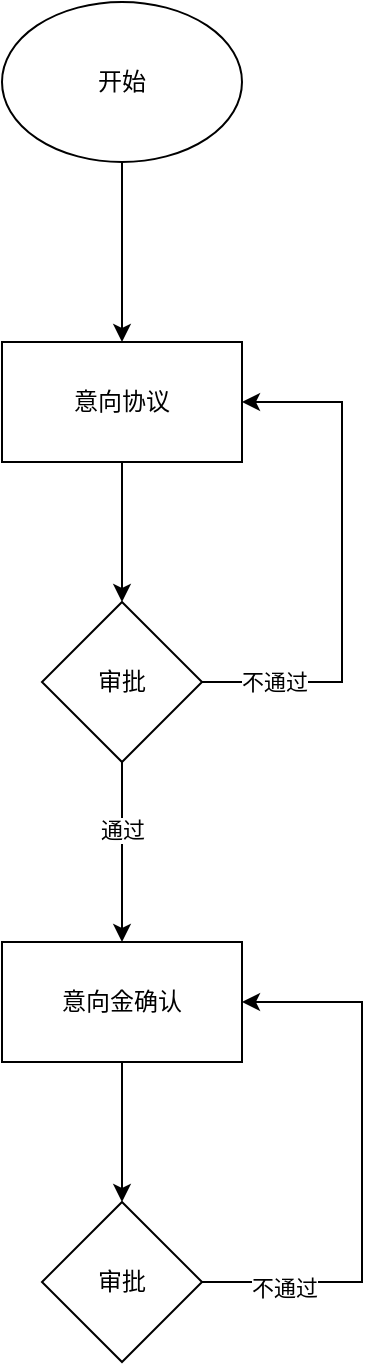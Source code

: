 <mxfile version="26.0.6">
  <diagram name="第 1 页" id="_WQ72G3VgU9D0IBDOENA">
    <mxGraphModel dx="999" dy="995" grid="1" gridSize="10" guides="1" tooltips="1" connect="1" arrows="1" fold="1" page="1" pageScale="1" pageWidth="827" pageHeight="1169" math="0" shadow="0">
      <root>
        <mxCell id="0" />
        <mxCell id="1" parent="0" />
        <mxCell id="7OgMWqqzBkoQU9yhxU0c-3" value="" style="edgeStyle=orthogonalEdgeStyle;rounded=0;orthogonalLoop=1;jettySize=auto;html=1;" edge="1" parent="1" source="7OgMWqqzBkoQU9yhxU0c-1" target="7OgMWqqzBkoQU9yhxU0c-2">
          <mxGeometry relative="1" as="geometry" />
        </mxCell>
        <mxCell id="7OgMWqqzBkoQU9yhxU0c-1" value="开始" style="ellipse;whiteSpace=wrap;html=1;" vertex="1" parent="1">
          <mxGeometry x="180" y="140" width="120" height="80" as="geometry" />
        </mxCell>
        <mxCell id="7OgMWqqzBkoQU9yhxU0c-5" value="" style="edgeStyle=orthogonalEdgeStyle;rounded=0;orthogonalLoop=1;jettySize=auto;html=1;" edge="1" parent="1" source="7OgMWqqzBkoQU9yhxU0c-2" target="7OgMWqqzBkoQU9yhxU0c-4">
          <mxGeometry relative="1" as="geometry" />
        </mxCell>
        <mxCell id="7OgMWqqzBkoQU9yhxU0c-2" value="意向协议" style="whiteSpace=wrap;html=1;" vertex="1" parent="1">
          <mxGeometry x="180" y="310" width="120" height="60" as="geometry" />
        </mxCell>
        <mxCell id="7OgMWqqzBkoQU9yhxU0c-11" value="" style="edgeStyle=orthogonalEdgeStyle;rounded=0;orthogonalLoop=1;jettySize=auto;html=1;" edge="1" parent="1" source="7OgMWqqzBkoQU9yhxU0c-4" target="7OgMWqqzBkoQU9yhxU0c-10">
          <mxGeometry relative="1" as="geometry" />
        </mxCell>
        <mxCell id="7OgMWqqzBkoQU9yhxU0c-12" value="通过" style="edgeLabel;html=1;align=center;verticalAlign=middle;resizable=0;points=[];" vertex="1" connectable="0" parent="7OgMWqqzBkoQU9yhxU0c-11">
          <mxGeometry x="-0.244" relative="1" as="geometry">
            <mxPoint as="offset" />
          </mxGeometry>
        </mxCell>
        <mxCell id="7OgMWqqzBkoQU9yhxU0c-4" value="审批" style="rhombus;whiteSpace=wrap;html=1;" vertex="1" parent="1">
          <mxGeometry x="200" y="440" width="80" height="80" as="geometry" />
        </mxCell>
        <mxCell id="7OgMWqqzBkoQU9yhxU0c-9" value="" style="endArrow=classic;html=1;rounded=0;exitX=1;exitY=0.5;exitDx=0;exitDy=0;entryX=1;entryY=0.5;entryDx=0;entryDy=0;" edge="1" parent="1" source="7OgMWqqzBkoQU9yhxU0c-4" target="7OgMWqqzBkoQU9yhxU0c-2">
          <mxGeometry width="50" height="50" relative="1" as="geometry">
            <mxPoint x="390" y="530" as="sourcePoint" />
            <mxPoint x="440" y="480" as="targetPoint" />
            <Array as="points">
              <mxPoint x="350" y="480" />
              <mxPoint x="350" y="340" />
            </Array>
          </mxGeometry>
        </mxCell>
        <mxCell id="7OgMWqqzBkoQU9yhxU0c-13" value="不通过" style="edgeLabel;html=1;align=center;verticalAlign=middle;resizable=0;points=[];" vertex="1" connectable="0" parent="7OgMWqqzBkoQU9yhxU0c-9">
          <mxGeometry x="-0.723" relative="1" as="geometry">
            <mxPoint as="offset" />
          </mxGeometry>
        </mxCell>
        <mxCell id="7OgMWqqzBkoQU9yhxU0c-15" value="" style="edgeStyle=orthogonalEdgeStyle;rounded=0;orthogonalLoop=1;jettySize=auto;html=1;" edge="1" parent="1" source="7OgMWqqzBkoQU9yhxU0c-10" target="7OgMWqqzBkoQU9yhxU0c-14">
          <mxGeometry relative="1" as="geometry" />
        </mxCell>
        <mxCell id="7OgMWqqzBkoQU9yhxU0c-10" value="意向金确认" style="whiteSpace=wrap;html=1;" vertex="1" parent="1">
          <mxGeometry x="180" y="610" width="120" height="60" as="geometry" />
        </mxCell>
        <mxCell id="7OgMWqqzBkoQU9yhxU0c-14" value="审批" style="rhombus;whiteSpace=wrap;html=1;" vertex="1" parent="1">
          <mxGeometry x="200" y="740" width="80" height="80" as="geometry" />
        </mxCell>
        <mxCell id="7OgMWqqzBkoQU9yhxU0c-17" value="" style="endArrow=classic;html=1;rounded=0;entryX=1;entryY=0.5;entryDx=0;entryDy=0;" edge="1" parent="1" target="7OgMWqqzBkoQU9yhxU0c-10">
          <mxGeometry width="50" height="50" relative="1" as="geometry">
            <mxPoint x="280" y="780" as="sourcePoint" />
            <mxPoint x="330" y="730" as="targetPoint" />
            <Array as="points">
              <mxPoint x="360" y="780" />
              <mxPoint x="360" y="640" />
            </Array>
          </mxGeometry>
        </mxCell>
        <mxCell id="7OgMWqqzBkoQU9yhxU0c-18" value="不通过" style="edgeLabel;html=1;align=center;verticalAlign=middle;resizable=0;points=[];" vertex="1" connectable="0" parent="7OgMWqqzBkoQU9yhxU0c-17">
          <mxGeometry x="-0.707" y="-3" relative="1" as="geometry">
            <mxPoint as="offset" />
          </mxGeometry>
        </mxCell>
      </root>
    </mxGraphModel>
  </diagram>
</mxfile>
